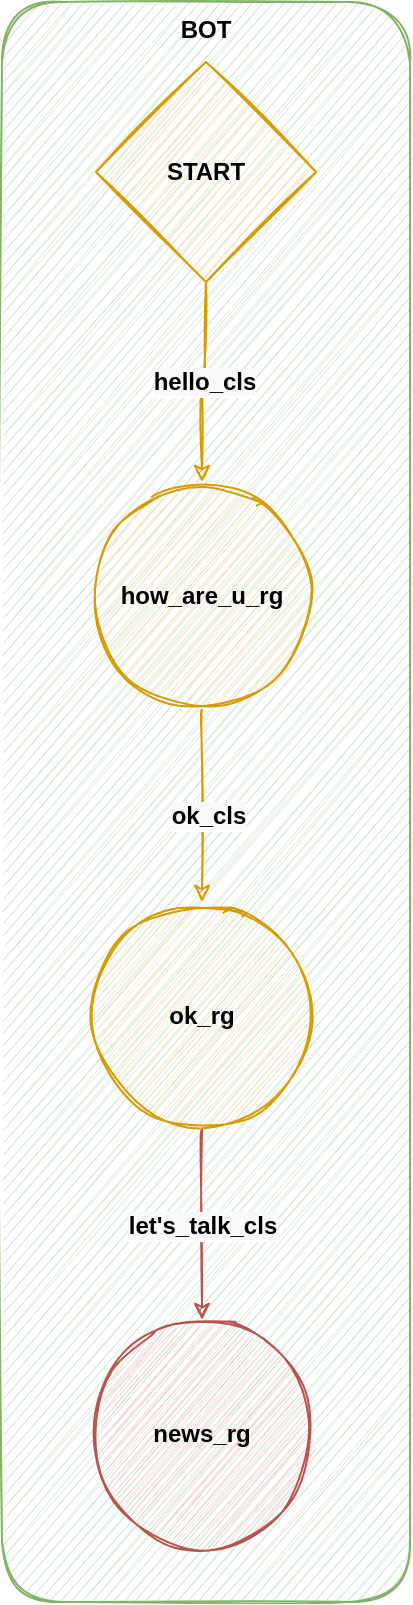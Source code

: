 <mxfile scale="20" border="0"><diagram id="rbImLL0oNeTYmnzgyJK0" name="Page-1"><mxGraphModel dx="563" dy="1654" grid="1" gridSize="10" guides="1" tooltips="1" connect="1" arrows="1" fold="1" page="1" pageScale="1" pageWidth="413" pageHeight="583" math="0" shadow="0"><root><mxCell id="0"/><mxCell id="1" parent="0"/><mxCell id="53" value="&lt;b&gt;BOT&lt;/b&gt;" style="rounded=1;whiteSpace=wrap;html=1;sketch=1;fontStyle=0;fillColor=#d5e8d4;strokeColor=#82b366;verticalAlign=top;" parent="1" vertex="1"><mxGeometry x="920" y="-890" width="204" height="800" as="geometry"/></mxCell><mxCell id="55" value="&lt;b style=&quot;color: rgb(0, 0, 0); font-family: helvetica; font-size: 12px; font-style: normal; letter-spacing: normal; text-align: center; text-indent: 0px; text-transform: none; word-spacing: 0px; background-color: rgb(248, 249, 250);&quot;&gt;hello_cls&lt;/b&gt;" style="edgeStyle=orthogonalEdgeStyle;curved=1;html=1;exitX=0.5;exitY=1;exitDx=0;exitDy=0;entryX=0.5;entryY=0;entryDx=0;entryDy=0;sketch=1;fillColor=#ffe6cc;strokeColor=#d79b00;" parent="1" source="67" target="58" edge="1"><mxGeometry relative="1" as="geometry"><mxPoint x="1022.0" y="-747" as="sourcePoint"/></mxGeometry></mxCell><mxCell id="57" style="edgeStyle=orthogonalEdgeStyle;curved=1;html=1;exitX=0.5;exitY=1;exitDx=0;exitDy=0;entryX=0.5;entryY=0;entryDx=0;entryDy=0;sketch=1;fillColor=#ffe6cc;strokeColor=#d79b00;" parent="1" source="58" target="61" edge="1"><mxGeometry relative="1" as="geometry"/></mxCell><mxCell id="66" value="&lt;b style=&quot;font-size: 12px ; background-color: rgb(248 , 249 , 250)&quot;&gt;ok_cls&lt;/b&gt;" style="edgeLabel;html=1;align=center;verticalAlign=middle;resizable=0;points=[];" parent="57" vertex="1" connectable="0"><mxGeometry x="0.096" y="3" relative="1" as="geometry"><mxPoint as="offset"/></mxGeometry></mxCell><mxCell id="58" value="&lt;b&gt;how_are_u_rg&lt;/b&gt;" style="ellipse;whiteSpace=wrap;html=1;aspect=fixed;fillColor=#ffe6cc;strokeColor=#d79b00;sketch=1;" parent="1" vertex="1"><mxGeometry x="963" y="-650" width="114" height="114" as="geometry"/></mxCell><mxCell id="61" value="&lt;b&gt;ok_rg&lt;/b&gt;" style="ellipse;whiteSpace=wrap;html=1;aspect=fixed;fillColor=#ffe6cc;strokeColor=#d79b00;sketch=1;" parent="1" vertex="1"><mxGeometry x="963" y="-440" width="114" height="114" as="geometry"/></mxCell><mxCell id="62" value="&lt;b style=&quot;color: rgb(0, 0, 0); font-family: helvetica; font-size: 12px; font-style: normal; letter-spacing: normal; text-align: center; text-indent: 0px; text-transform: none; word-spacing: 0px; background-color: rgb(248, 249, 250);&quot;&gt;let's_talk_cls&lt;/b&gt;" style="edgeStyle=orthogonalEdgeStyle;curved=1;html=1;exitX=0.5;exitY=1;exitDx=0;exitDy=0;entryX=0.5;entryY=0;entryDx=0;entryDy=0;sketch=1;fillColor=#f8cecc;strokeColor=#b85450;" parent="1" source="61" target="65" edge="1"><mxGeometry relative="1" as="geometry"><mxPoint x="1008" y="-150" as="sourcePoint"/></mxGeometry></mxCell><mxCell id="65" value="&lt;b&gt;news_rg&lt;/b&gt;" style="ellipse;whiteSpace=wrap;html=1;aspect=fixed;fillColor=#f8cecc;strokeColor=#b85450;sketch=1;" parent="1" vertex="1"><mxGeometry x="963" y="-231" width="114" height="114" as="geometry"/></mxCell><mxCell id="67" value="&lt;b&gt;START&lt;/b&gt;" style="rhombus;whiteSpace=wrap;html=1;sketch=1;fillColor=#ffe6cc;strokeColor=#d79b00;" parent="1" vertex="1"><mxGeometry x="967" y="-860" width="110" height="110" as="geometry"/></mxCell></root></mxGraphModel></diagram></mxfile>